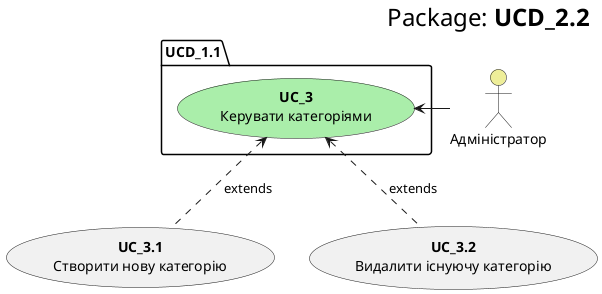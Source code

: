 @startuml
    right header
        <font size=24 color=black>Package:<b> UCD_2.2
    end header

    package UCD_1.1 {
        usecase "<b>UC_3</b>\nКерувати категоріями" as UC_3 #aaeeaa
    }
    
    actor "Адміністратор" as Admin #eeee99
    Admin -l-> UC_3
    
    usecase "<b>UC_3.1</b>\nСтворити нову категорію" as UC_1.1
    usecase "<b>UC_3.2</b>\nВидалити існуючу категорію" as UC_1.2
    
    UC_1.1 .u.> UC_3: extends
    UC_1.2 .u.> UC_3: extends
    
@enduml
